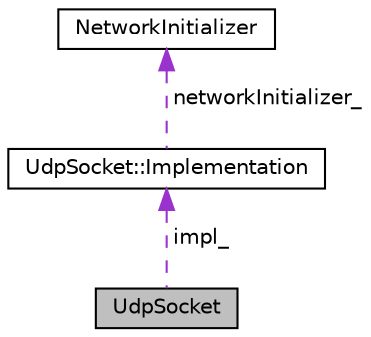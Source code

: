 digraph "UdpSocket"
{
 // LATEX_PDF_SIZE
  edge [fontname="Helvetica",fontsize="10",labelfontname="Helvetica",labelfontsize="10"];
  node [fontname="Helvetica",fontsize="10",shape=record];
  Node1 [label="UdpSocket",height=0.2,width=0.4,color="black", fillcolor="grey75", style="filled", fontcolor="black",tooltip=" "];
  Node2 -> Node1 [dir="back",color="darkorchid3",fontsize="10",style="dashed",label=" impl_" ,fontname="Helvetica"];
  Node2 [label="UdpSocket::Implementation",height=0.2,width=0.4,color="black", fillcolor="white", style="filled",URL="$classUdpSocket_1_1Implementation.html",tooltip=" "];
  Node3 -> Node2 [dir="back",color="darkorchid3",fontsize="10",style="dashed",label=" networkInitializer_" ,fontname="Helvetica"];
  Node3 [label="NetworkInitializer",height=0.2,width=0.4,color="black", fillcolor="white", style="filled",URL="$classNetworkInitializer.html",tooltip=" "];
}
